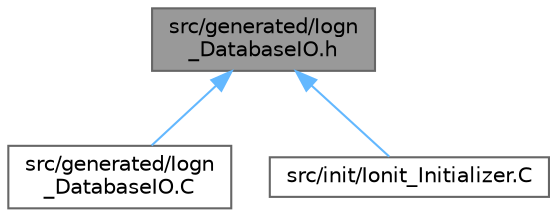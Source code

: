 digraph "src/generated/Iogn_DatabaseIO.h"
{
 // INTERACTIVE_SVG=YES
 // LATEX_PDF_SIZE
  bgcolor="transparent";
  edge [fontname=Helvetica,fontsize=10,labelfontname=Helvetica,labelfontsize=10];
  node [fontname=Helvetica,fontsize=10,shape=box,height=0.2,width=0.4];
  Node1 [id="Node000001",label="src/generated/Iogn\l_DatabaseIO.h",height=0.2,width=0.4,color="gray40", fillcolor="grey60", style="filled", fontcolor="black",tooltip=" "];
  Node1 -> Node2 [id="edge1_Node000001_Node000002",dir="back",color="steelblue1",style="solid",tooltip=" "];
  Node2 [id="Node000002",label="src/generated/Iogn\l_DatabaseIO.C",height=0.2,width=0.4,color="grey40", fillcolor="white", style="filled",URL="$Iogn__DatabaseIO_8C.html",tooltip=" "];
  Node1 -> Node3 [id="edge2_Node000001_Node000003",dir="back",color="steelblue1",style="solid",tooltip=" "];
  Node3 [id="Node000003",label="src/init/Ionit_Initializer.C",height=0.2,width=0.4,color="grey40", fillcolor="white", style="filled",URL="$Ionit__Initializer_8C.html",tooltip=" "];
}
